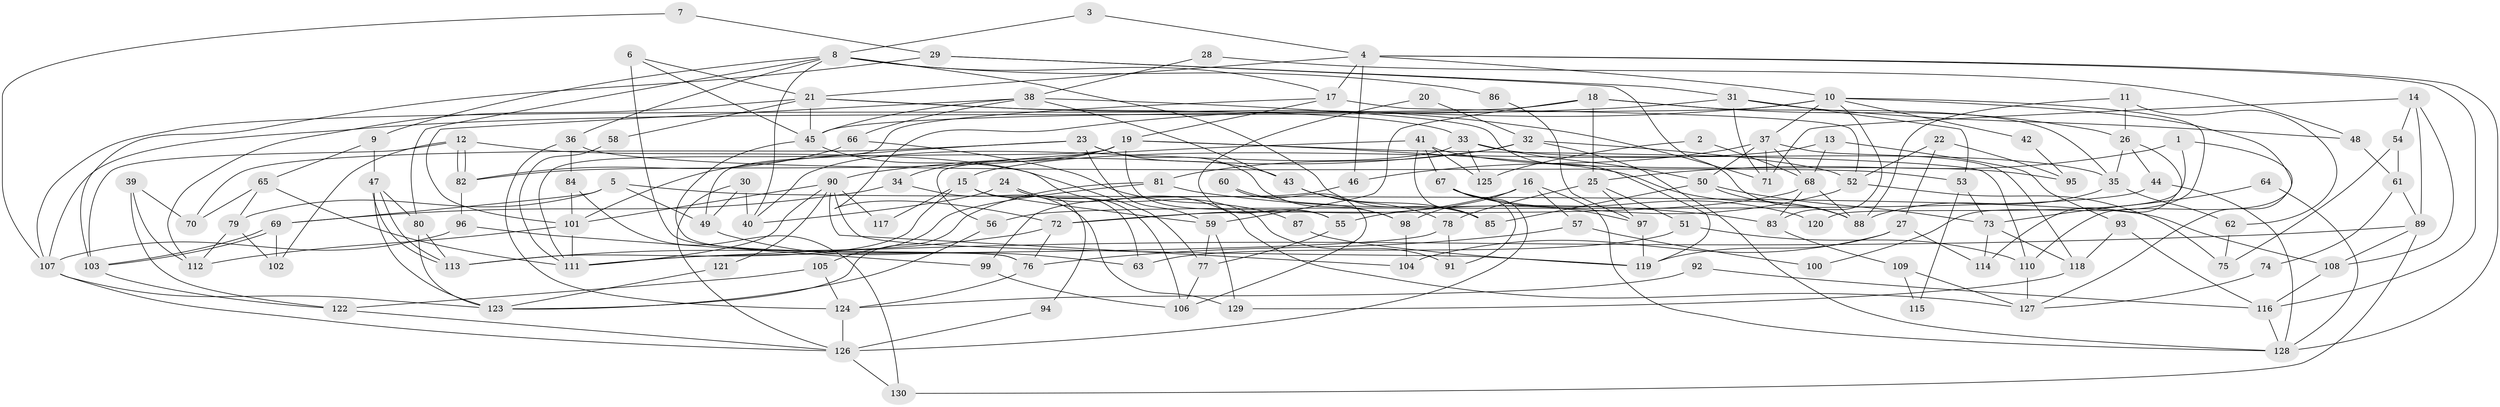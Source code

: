 // Generated by graph-tools (version 1.1) at 2025/35/03/09/25 02:35:57]
// undirected, 130 vertices, 260 edges
graph export_dot {
graph [start="1"]
  node [color=gray90,style=filled];
  1;
  2;
  3;
  4;
  5;
  6;
  7;
  8;
  9;
  10;
  11;
  12;
  13;
  14;
  15;
  16;
  17;
  18;
  19;
  20;
  21;
  22;
  23;
  24;
  25;
  26;
  27;
  28;
  29;
  30;
  31;
  32;
  33;
  34;
  35;
  36;
  37;
  38;
  39;
  40;
  41;
  42;
  43;
  44;
  45;
  46;
  47;
  48;
  49;
  50;
  51;
  52;
  53;
  54;
  55;
  56;
  57;
  58;
  59;
  60;
  61;
  62;
  63;
  64;
  65;
  66;
  67;
  68;
  69;
  70;
  71;
  72;
  73;
  74;
  75;
  76;
  77;
  78;
  79;
  80;
  81;
  82;
  83;
  84;
  85;
  86;
  87;
  88;
  89;
  90;
  91;
  92;
  93;
  94;
  95;
  96;
  97;
  98;
  99;
  100;
  101;
  102;
  103;
  104;
  105;
  106;
  107;
  108;
  109;
  110;
  111;
  112;
  113;
  114;
  115;
  116;
  117;
  118;
  119;
  120;
  121;
  122;
  123;
  124;
  125;
  126;
  127;
  128;
  129;
  130;
  1 -- 25;
  1 -- 127;
  1 -- 120;
  2 -- 125;
  2 -- 68;
  3 -- 8;
  3 -- 4;
  4 -- 128;
  4 -- 21;
  4 -- 10;
  4 -- 17;
  4 -- 46;
  4 -- 116;
  5 -- 79;
  5 -- 69;
  5 -- 49;
  5 -- 108;
  6 -- 21;
  6 -- 45;
  6 -- 76;
  7 -- 29;
  7 -- 107;
  8 -- 80;
  8 -- 36;
  8 -- 9;
  8 -- 17;
  8 -- 40;
  8 -- 85;
  8 -- 86;
  9 -- 65;
  9 -- 47;
  10 -- 37;
  10 -- 42;
  10 -- 45;
  10 -- 72;
  10 -- 83;
  10 -- 100;
  10 -- 110;
  11 -- 88;
  11 -- 26;
  11 -- 62;
  12 -- 82;
  12 -- 82;
  12 -- 103;
  12 -- 91;
  12 -- 102;
  13 -- 68;
  13 -- 15;
  13 -- 93;
  14 -- 71;
  14 -- 108;
  14 -- 54;
  14 -- 89;
  15 -- 113;
  15 -- 59;
  15 -- 94;
  15 -- 117;
  16 -- 128;
  16 -- 72;
  16 -- 57;
  16 -- 98;
  17 -- 19;
  17 -- 52;
  17 -- 111;
  18 -- 35;
  18 -- 59;
  18 -- 25;
  18 -- 26;
  18 -- 107;
  19 -- 49;
  19 -- 34;
  19 -- 55;
  19 -- 82;
  19 -- 88;
  19 -- 110;
  20 -- 32;
  20 -- 55;
  21 -- 33;
  21 -- 45;
  21 -- 58;
  21 -- 71;
  21 -- 112;
  22 -- 52;
  22 -- 27;
  22 -- 95;
  23 -- 43;
  23 -- 101;
  23 -- 59;
  23 -- 70;
  23 -- 98;
  24 -- 63;
  24 -- 40;
  24 -- 106;
  24 -- 127;
  25 -- 78;
  25 -- 51;
  25 -- 97;
  26 -- 114;
  26 -- 35;
  26 -- 44;
  27 -- 104;
  27 -- 119;
  27 -- 114;
  28 -- 48;
  28 -- 38;
  29 -- 88;
  29 -- 103;
  29 -- 31;
  30 -- 126;
  30 -- 40;
  30 -- 49;
  31 -- 107;
  31 -- 48;
  31 -- 53;
  31 -- 71;
  32 -- 52;
  32 -- 81;
  32 -- 90;
  32 -- 128;
  33 -- 50;
  33 -- 35;
  33 -- 40;
  33 -- 125;
  34 -- 69;
  34 -- 129;
  35 -- 88;
  35 -- 62;
  36 -- 53;
  36 -- 84;
  36 -- 124;
  37 -- 71;
  37 -- 118;
  37 -- 46;
  37 -- 50;
  37 -- 68;
  38 -- 43;
  38 -- 45;
  38 -- 66;
  38 -- 101;
  38 -- 119;
  39 -- 122;
  39 -- 112;
  39 -- 70;
  41 -- 67;
  41 -- 85;
  41 -- 56;
  41 -- 95;
  41 -- 125;
  42 -- 95;
  43 -- 85;
  43 -- 78;
  44 -- 128;
  44 -- 56;
  45 -- 76;
  45 -- 77;
  46 -- 99;
  47 -- 113;
  47 -- 113;
  47 -- 80;
  47 -- 123;
  48 -- 61;
  49 -- 63;
  50 -- 88;
  50 -- 73;
  50 -- 85;
  51 -- 110;
  51 -- 63;
  52 -- 55;
  52 -- 75;
  53 -- 73;
  53 -- 115;
  54 -- 75;
  54 -- 61;
  55 -- 77;
  56 -- 123;
  57 -- 76;
  57 -- 100;
  58 -- 111;
  59 -- 77;
  59 -- 129;
  60 -- 98;
  60 -- 106;
  61 -- 89;
  61 -- 74;
  62 -- 75;
  64 -- 73;
  64 -- 128;
  65 -- 70;
  65 -- 111;
  65 -- 79;
  66 -- 82;
  66 -- 87;
  67 -- 126;
  67 -- 97;
  67 -- 91;
  67 -- 120;
  68 -- 72;
  68 -- 83;
  68 -- 88;
  69 -- 103;
  69 -- 103;
  69 -- 102;
  72 -- 113;
  72 -- 76;
  73 -- 118;
  73 -- 114;
  74 -- 127;
  76 -- 124;
  77 -- 106;
  78 -- 111;
  78 -- 91;
  79 -- 112;
  79 -- 102;
  80 -- 123;
  80 -- 113;
  81 -- 123;
  81 -- 83;
  81 -- 105;
  82 -- 96;
  83 -- 109;
  84 -- 130;
  84 -- 101;
  86 -- 97;
  87 -- 119;
  89 -- 111;
  89 -- 108;
  89 -- 130;
  90 -- 101;
  90 -- 104;
  90 -- 111;
  90 -- 117;
  90 -- 119;
  90 -- 121;
  92 -- 124;
  92 -- 116;
  93 -- 116;
  93 -- 118;
  94 -- 126;
  96 -- 107;
  96 -- 99;
  97 -- 119;
  98 -- 104;
  99 -- 106;
  101 -- 111;
  101 -- 112;
  103 -- 122;
  105 -- 124;
  105 -- 122;
  107 -- 123;
  107 -- 126;
  108 -- 116;
  109 -- 127;
  109 -- 115;
  110 -- 127;
  116 -- 128;
  118 -- 129;
  121 -- 123;
  122 -- 126;
  124 -- 126;
  126 -- 130;
}
